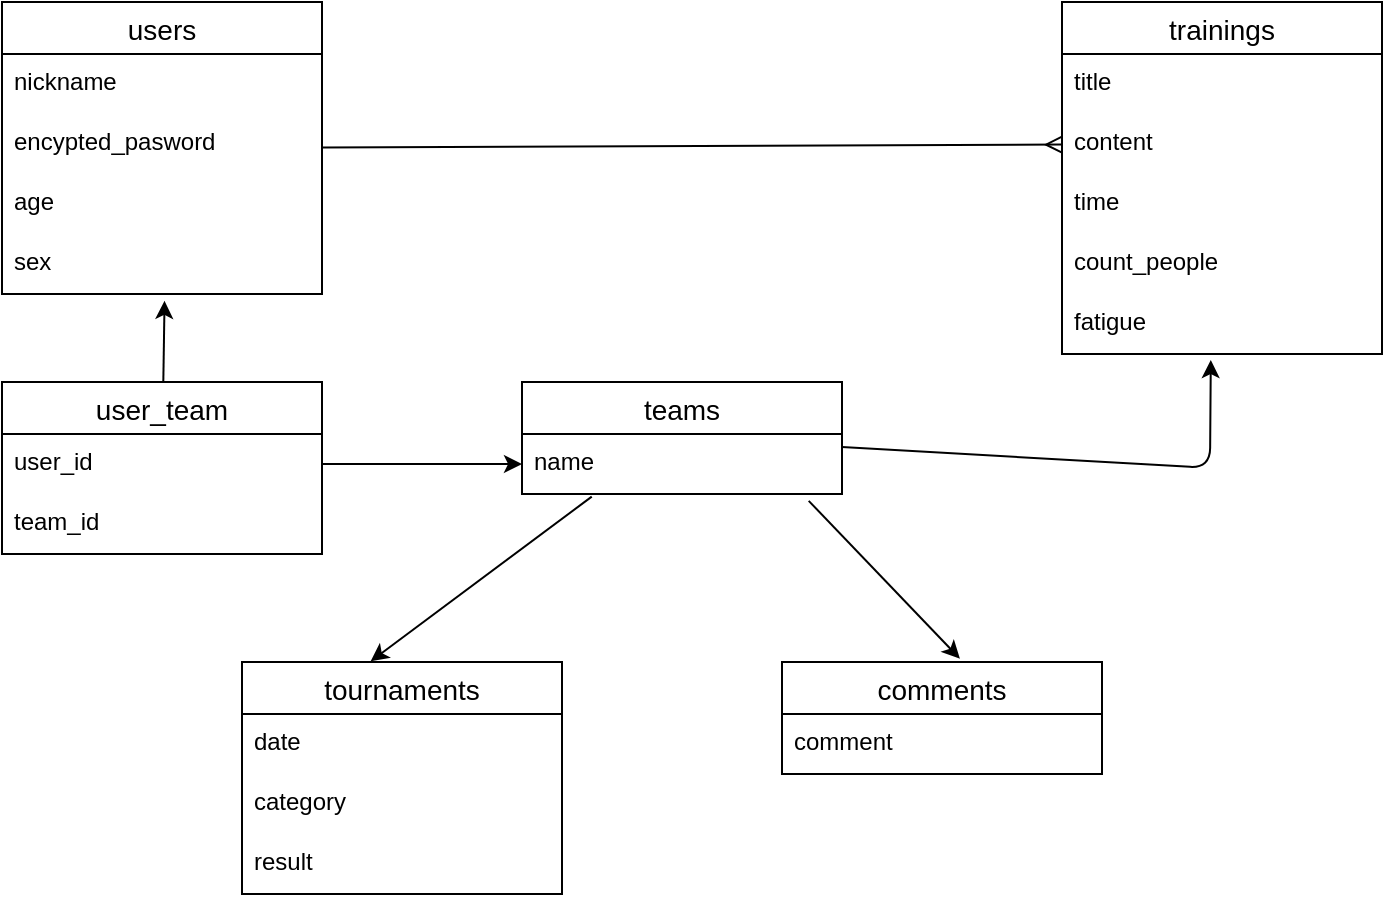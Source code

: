 <mxfile>
    <diagram id="M1B340CkVxvBNC6oEERX" name="ページ1">
        <mxGraphModel dx="593" dy="555" grid="1" gridSize="10" guides="1" tooltips="1" connect="1" arrows="1" fold="1" page="1" pageScale="1" pageWidth="1169" pageHeight="827" math="0" shadow="0">
            <root>
                <mxCell id="0"/>
                <mxCell id="1" parent="0"/>
                <mxCell id="US7OpU_gsuOdMdJRHNgy-25" style="edgeStyle=none;html=1;endArrow=ERmany;endFill=0;startArrow=none;startFill=0;" parent="1" source="2" target="US7OpU_gsuOdMdJRHNgy-15" edge="1">
                    <mxGeometry relative="1" as="geometry"/>
                </mxCell>
                <mxCell id="2" value="users" style="swimlane;fontStyle=0;childLayout=stackLayout;horizontal=1;startSize=26;horizontalStack=0;resizeParent=1;resizeParentMax=0;resizeLast=0;collapsible=1;marginBottom=0;align=center;fontSize=14;" parent="1" vertex="1">
                    <mxGeometry x="130" y="70" width="160" height="146" as="geometry">
                        <mxRectangle x="70" y="70" width="70" height="26" as="alternateBounds"/>
                    </mxGeometry>
                </mxCell>
                <mxCell id="3" value="nickname" style="text;strokeColor=none;fillColor=none;spacingLeft=4;spacingRight=4;overflow=hidden;rotatable=0;points=[[0,0.5],[1,0.5]];portConstraint=eastwest;fontSize=12;" parent="2" vertex="1">
                    <mxGeometry y="26" width="160" height="30" as="geometry"/>
                </mxCell>
                <mxCell id="4" value="encypted_pasword" style="text;strokeColor=none;fillColor=none;spacingLeft=4;spacingRight=4;overflow=hidden;rotatable=0;points=[[0,0.5],[1,0.5]];portConstraint=eastwest;fontSize=12;" parent="2" vertex="1">
                    <mxGeometry y="56" width="160" height="30" as="geometry"/>
                </mxCell>
                <mxCell id="US7OpU_gsuOdMdJRHNgy-13" value="age" style="text;strokeColor=none;fillColor=none;spacingLeft=4;spacingRight=4;overflow=hidden;rotatable=0;points=[[0,0.5],[1,0.5]];portConstraint=eastwest;fontSize=12;" parent="2" vertex="1">
                    <mxGeometry y="86" width="160" height="30" as="geometry"/>
                </mxCell>
                <mxCell id="US7OpU_gsuOdMdJRHNgy-14" value="sex" style="text;strokeColor=none;fillColor=none;spacingLeft=4;spacingRight=4;overflow=hidden;rotatable=0;points=[[0,0.5],[1,0.5]];portConstraint=eastwest;fontSize=12;" parent="2" vertex="1">
                    <mxGeometry y="116" width="160" height="30" as="geometry"/>
                </mxCell>
                <mxCell id="6" value="trainings" style="swimlane;fontStyle=0;childLayout=stackLayout;horizontal=1;startSize=26;horizontalStack=0;resizeParent=1;resizeParentMax=0;resizeLast=0;collapsible=1;marginBottom=0;align=center;fontSize=14;" parent="1" vertex="1">
                    <mxGeometry x="660" y="70" width="160" height="176" as="geometry"/>
                </mxCell>
                <mxCell id="8" value="title" style="text;strokeColor=none;fillColor=none;spacingLeft=4;spacingRight=4;overflow=hidden;rotatable=0;points=[[0,0.5],[1,0.5]];portConstraint=eastwest;fontSize=12;" parent="6" vertex="1">
                    <mxGeometry y="26" width="160" height="30" as="geometry"/>
                </mxCell>
                <mxCell id="US7OpU_gsuOdMdJRHNgy-15" value="content" style="text;strokeColor=none;fillColor=none;spacingLeft=4;spacingRight=4;overflow=hidden;rotatable=0;points=[[0,0.5],[1,0.5]];portConstraint=eastwest;fontSize=12;" parent="6" vertex="1">
                    <mxGeometry y="56" width="160" height="30" as="geometry"/>
                </mxCell>
                <mxCell id="US7OpU_gsuOdMdJRHNgy-16" value="time" style="text;strokeColor=none;fillColor=none;spacingLeft=4;spacingRight=4;overflow=hidden;rotatable=0;points=[[0,0.5],[1,0.5]];portConstraint=eastwest;fontSize=12;" parent="6" vertex="1">
                    <mxGeometry y="86" width="160" height="30" as="geometry"/>
                </mxCell>
                <mxCell id="US7OpU_gsuOdMdJRHNgy-17" value="count_people" style="text;strokeColor=none;fillColor=none;spacingLeft=4;spacingRight=4;overflow=hidden;rotatable=0;points=[[0,0.5],[1,0.5]];portConstraint=eastwest;fontSize=12;" parent="6" vertex="1">
                    <mxGeometry y="116" width="160" height="30" as="geometry"/>
                </mxCell>
                <mxCell id="US7OpU_gsuOdMdJRHNgy-18" value="fatigue" style="text;strokeColor=none;fillColor=none;spacingLeft=4;spacingRight=4;overflow=hidden;rotatable=0;points=[[0,0.5],[1,0.5]];portConstraint=eastwest;fontSize=12;" parent="6" vertex="1">
                    <mxGeometry y="146" width="160" height="30" as="geometry"/>
                </mxCell>
                <mxCell id="US7OpU_gsuOdMdJRHNgy-19" value="comments" style="swimlane;fontStyle=0;childLayout=stackLayout;horizontal=1;startSize=26;horizontalStack=0;resizeParent=1;resizeParentMax=0;resizeLast=0;collapsible=1;marginBottom=0;align=center;fontSize=14;" parent="1" vertex="1">
                    <mxGeometry x="520" y="400" width="160" height="56" as="geometry"/>
                </mxCell>
                <mxCell id="US7OpU_gsuOdMdJRHNgy-20" value="comment" style="text;strokeColor=none;fillColor=none;spacingLeft=4;spacingRight=4;overflow=hidden;rotatable=0;points=[[0,0.5],[1,0.5]];portConstraint=eastwest;fontSize=12;" parent="US7OpU_gsuOdMdJRHNgy-19" vertex="1">
                    <mxGeometry y="26" width="160" height="30" as="geometry"/>
                </mxCell>
                <mxCell id="US7OpU_gsuOdMdJRHNgy-26" value="tournaments" style="swimlane;fontStyle=0;childLayout=stackLayout;horizontal=1;startSize=26;horizontalStack=0;resizeParent=1;resizeParentMax=0;resizeLast=0;collapsible=1;marginBottom=0;align=center;fontSize=14;" parent="1" vertex="1">
                    <mxGeometry x="250" y="400" width="160" height="116" as="geometry"/>
                </mxCell>
                <mxCell id="US7OpU_gsuOdMdJRHNgy-27" value="date" style="text;strokeColor=none;fillColor=none;spacingLeft=4;spacingRight=4;overflow=hidden;rotatable=0;points=[[0,0.5],[1,0.5]];portConstraint=eastwest;fontSize=12;" parent="US7OpU_gsuOdMdJRHNgy-26" vertex="1">
                    <mxGeometry y="26" width="160" height="30" as="geometry"/>
                </mxCell>
                <mxCell id="US7OpU_gsuOdMdJRHNgy-28" value="category " style="text;strokeColor=none;fillColor=none;spacingLeft=4;spacingRight=4;overflow=hidden;rotatable=0;points=[[0,0.5],[1,0.5]];portConstraint=eastwest;fontSize=12;" parent="US7OpU_gsuOdMdJRHNgy-26" vertex="1">
                    <mxGeometry y="56" width="160" height="30" as="geometry"/>
                </mxCell>
                <mxCell id="US7OpU_gsuOdMdJRHNgy-29" value="result" style="text;strokeColor=none;fillColor=none;spacingLeft=4;spacingRight=4;overflow=hidden;rotatable=0;points=[[0,0.5],[1,0.5]];portConstraint=eastwest;fontSize=12;" parent="US7OpU_gsuOdMdJRHNgy-26" vertex="1">
                    <mxGeometry y="86" width="160" height="30" as="geometry"/>
                </mxCell>
                <mxCell id="13" style="edgeStyle=none;html=1;entryX=0.465;entryY=1.1;entryDx=0;entryDy=0;entryPerimeter=0;" edge="1" parent="1" source="9" target="US7OpU_gsuOdMdJRHNgy-18">
                    <mxGeometry relative="1" as="geometry">
                        <Array as="points">
                            <mxPoint x="734" y="303"/>
                        </Array>
                    </mxGeometry>
                </mxCell>
                <mxCell id="9" value="teams" style="swimlane;fontStyle=0;childLayout=stackLayout;horizontal=1;startSize=26;horizontalStack=0;resizeParent=1;resizeParentMax=0;resizeLast=0;collapsible=1;marginBottom=0;align=center;fontSize=14;" vertex="1" parent="1">
                    <mxGeometry x="390" y="260" width="160" height="56" as="geometry"/>
                </mxCell>
                <mxCell id="10" value="name" style="text;strokeColor=none;fillColor=none;spacingLeft=4;spacingRight=4;overflow=hidden;rotatable=0;points=[[0,0.5],[1,0.5]];portConstraint=eastwest;fontSize=12;" vertex="1" parent="9">
                    <mxGeometry y="26" width="160" height="30" as="geometry"/>
                </mxCell>
                <mxCell id="15" style="edgeStyle=none;html=1;entryX=0.556;entryY=-0.03;entryDx=0;entryDy=0;entryPerimeter=0;exitX=0.896;exitY=1.114;exitDx=0;exitDy=0;exitPerimeter=0;" edge="1" parent="1" source="10" target="US7OpU_gsuOdMdJRHNgy-19">
                    <mxGeometry relative="1" as="geometry">
                        <mxPoint x="550" y="331" as="sourcePoint"/>
                        <Array as="points"/>
                    </mxGeometry>
                </mxCell>
                <mxCell id="16" style="edgeStyle=none;html=1;entryX=0.402;entryY=-0.003;entryDx=0;entryDy=0;entryPerimeter=0;exitX=0.218;exitY=1.044;exitDx=0;exitDy=0;exitPerimeter=0;" edge="1" parent="1" source="10" target="US7OpU_gsuOdMdJRHNgy-26">
                    <mxGeometry relative="1" as="geometry">
                        <mxPoint x="390" y="331" as="sourcePoint"/>
                        <Array as="points"/>
                    </mxGeometry>
                </mxCell>
                <mxCell id="23" style="edgeStyle=none;html=1;entryX=0.508;entryY=1.114;entryDx=0;entryDy=0;entryPerimeter=0;" edge="1" parent="1" source="17" target="US7OpU_gsuOdMdJRHNgy-14">
                    <mxGeometry relative="1" as="geometry"/>
                </mxCell>
                <mxCell id="17" value="user_team" style="swimlane;fontStyle=0;childLayout=stackLayout;horizontal=1;startSize=26;horizontalStack=0;resizeParent=1;resizeParentMax=0;resizeLast=0;collapsible=1;marginBottom=0;align=center;fontSize=14;" vertex="1" parent="1">
                    <mxGeometry x="130" y="260" width="160" height="86" as="geometry"/>
                </mxCell>
                <mxCell id="18" value="user_id " style="text;strokeColor=none;fillColor=none;spacingLeft=4;spacingRight=4;overflow=hidden;rotatable=0;points=[[0,0.5],[1,0.5]];portConstraint=eastwest;fontSize=12;" vertex="1" parent="17">
                    <mxGeometry y="26" width="160" height="30" as="geometry"/>
                </mxCell>
                <mxCell id="19" value="team_id" style="text;strokeColor=none;fillColor=none;spacingLeft=4;spacingRight=4;overflow=hidden;rotatable=0;points=[[0,0.5],[1,0.5]];portConstraint=eastwest;fontSize=12;" vertex="1" parent="17">
                    <mxGeometry y="56" width="160" height="30" as="geometry"/>
                </mxCell>
                <mxCell id="22" style="edgeStyle=none;html=1;entryX=0;entryY=0.5;entryDx=0;entryDy=0;" edge="1" parent="1" source="18" target="10">
                    <mxGeometry relative="1" as="geometry"/>
                </mxCell>
            </root>
        </mxGraphModel>
    </diagram>
</mxfile>